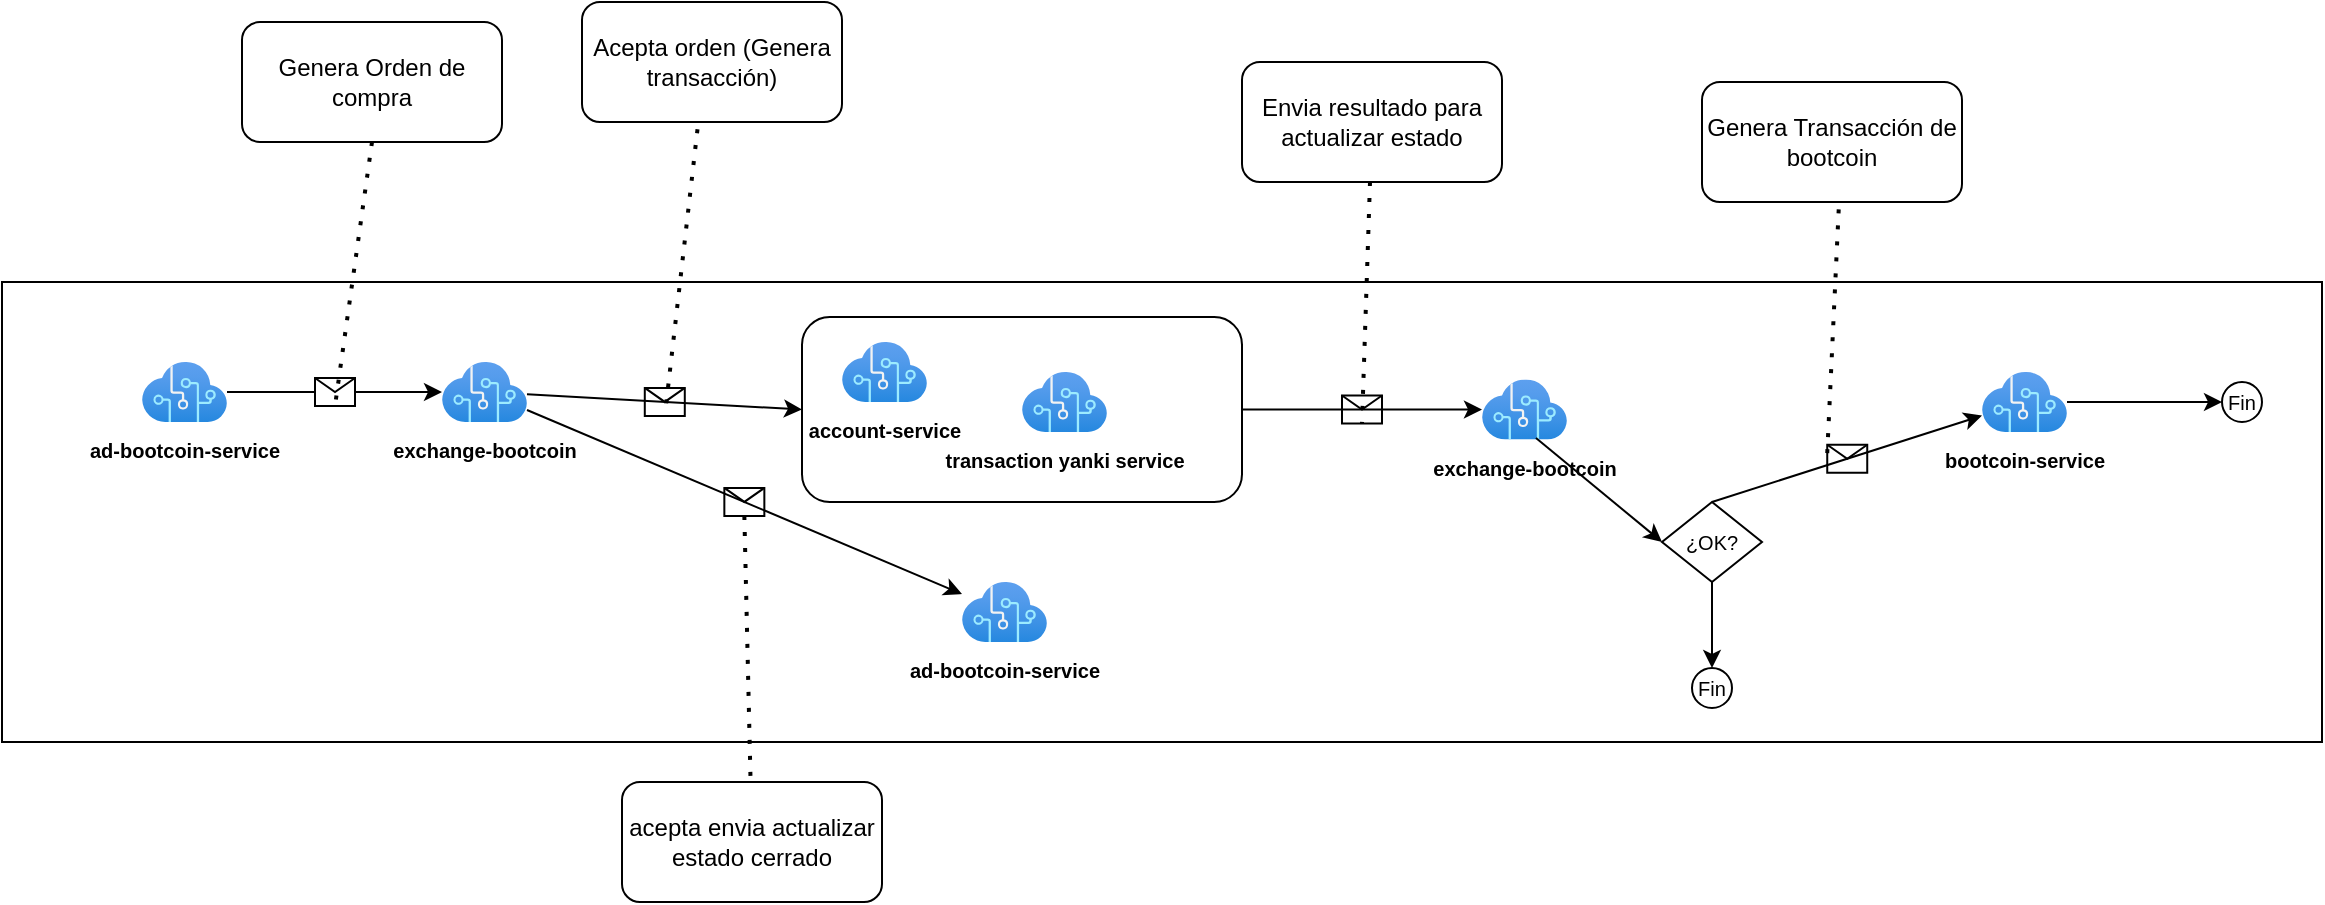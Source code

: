 <mxfile version="20.3.0" type="device"><diagram id="l1hD3WZ3sF5U1GQH-gYE" name="Página-1"><mxGraphModel dx="1413" dy="911" grid="1" gridSize="10" guides="1" tooltips="1" connect="1" arrows="1" fold="1" page="1" pageScale="1" pageWidth="2339" pageHeight="3300" math="0" shadow="0"><root><mxCell id="0"/><mxCell id="1" parent="0"/><mxCell id="XSiSK6X8s0VL-GWc4SXa-1" value="" style="rounded=0;whiteSpace=wrap;html=1;" vertex="1" parent="1"><mxGeometry x="190" y="320" width="1160" height="230" as="geometry"/></mxCell><mxCell id="XSiSK6X8s0VL-GWc4SXa-3" value="&lt;span style=&quot;font-size: 10px;&quot;&gt;&lt;b&gt;exchange-bootcoin&lt;/b&gt;&lt;/span&gt;" style="aspect=fixed;html=1;points=[];align=center;image;fontSize=12;image=img/lib/azure2/ai_machine_learning/Cognitive_Services.svg;fontColor=#000000;" vertex="1" parent="1"><mxGeometry x="410" y="360" width="42.5" height="30" as="geometry"/></mxCell><mxCell id="XSiSK6X8s0VL-GWc4SXa-5" value="Genera Orden de compra" style="rounded=1;whiteSpace=wrap;html=1;" vertex="1" parent="1"><mxGeometry x="310" y="190" width="130" height="60" as="geometry"/></mxCell><mxCell id="XSiSK6X8s0VL-GWc4SXa-6" value="" style="endArrow=classic;html=1;rounded=0;" edge="1" parent="1" source="XSiSK6X8s0VL-GWc4SXa-9" target="XSiSK6X8s0VL-GWc4SXa-3"><mxGeometry relative="1" as="geometry"><mxPoint x="296.67" y="375" as="sourcePoint"/><mxPoint x="610" y="520" as="targetPoint"/></mxGeometry></mxCell><mxCell id="XSiSK6X8s0VL-GWc4SXa-7" value="" style="shape=message;html=1;outlineConnect=0;" vertex="1" parent="XSiSK6X8s0VL-GWc4SXa-6"><mxGeometry width="20" height="14" relative="1" as="geometry"><mxPoint x="-10" y="-7" as="offset"/></mxGeometry></mxCell><mxCell id="XSiSK6X8s0VL-GWc4SXa-8" value="" style="endArrow=none;dashed=1;html=1;dashPattern=1 3;strokeWidth=2;rounded=0;exitX=0.5;exitY=1;exitDx=0;exitDy=0;entryX=0.5;entryY=1;entryDx=0;entryDy=0;" edge="1" parent="1" source="XSiSK6X8s0VL-GWc4SXa-5" target="XSiSK6X8s0VL-GWc4SXa-7"><mxGeometry width="50" height="50" relative="1" as="geometry"><mxPoint x="540" y="550" as="sourcePoint"/><mxPoint x="590" y="500" as="targetPoint"/></mxGeometry></mxCell><mxCell id="XSiSK6X8s0VL-GWc4SXa-9" value="&lt;span style=&quot;font-size: 10px;&quot;&gt;&lt;b&gt;ad-bootcoin-service&lt;/b&gt;&lt;/span&gt;" style="aspect=fixed;html=1;points=[];align=center;image;fontSize=12;image=img/lib/azure2/ai_machine_learning/Cognitive_Services.svg;fontColor=#000000;" vertex="1" parent="1"><mxGeometry x="260" y="360" width="42.5" height="30" as="geometry"/></mxCell><mxCell id="XSiSK6X8s0VL-GWc4SXa-12" value="&lt;span style=&quot;font-size: 10px;&quot;&gt;&lt;b&gt;account-service&lt;/b&gt;&lt;/span&gt;" style="aspect=fixed;html=1;points=[];align=center;image;fontSize=12;image=img/lib/azure2/ai_machine_learning/Cognitive_Services.svg;fontColor=#000000;" vertex="1" parent="1"><mxGeometry x="610" y="350" width="42.5" height="30" as="geometry"/></mxCell><mxCell id="XSiSK6X8s0VL-GWc4SXa-13" value="&lt;span style=&quot;font-size: 10px;&quot;&gt;&lt;b&gt;transaction yanki service&lt;/b&gt;&lt;/span&gt;" style="aspect=fixed;html=1;points=[];align=center;image;fontSize=12;image=img/lib/azure2/ai_machine_learning/Cognitive_Services.svg;fontColor=#000000;" vertex="1" parent="1"><mxGeometry x="700" y="365" width="42.5" height="30" as="geometry"/></mxCell><mxCell id="XSiSK6X8s0VL-GWc4SXa-14" value="" style="rounded=1;whiteSpace=wrap;html=1;fillColor=none;" vertex="1" parent="1"><mxGeometry x="590" y="337.5" width="220" height="92.5" as="geometry"/></mxCell><mxCell id="XSiSK6X8s0VL-GWc4SXa-15" value="" style="endArrow=classic;html=1;rounded=0;entryX=0;entryY=0.5;entryDx=0;entryDy=0;" edge="1" parent="1" source="XSiSK6X8s0VL-GWc4SXa-3" target="XSiSK6X8s0VL-GWc4SXa-14"><mxGeometry relative="1" as="geometry"><mxPoint x="510" y="420" as="sourcePoint"/><mxPoint x="610" y="420" as="targetPoint"/></mxGeometry></mxCell><mxCell id="XSiSK6X8s0VL-GWc4SXa-16" value="" style="shape=message;html=1;outlineConnect=0;fillColor=none;" vertex="1" parent="XSiSK6X8s0VL-GWc4SXa-15"><mxGeometry width="20" height="14" relative="1" as="geometry"><mxPoint x="-10" y="-7" as="offset"/></mxGeometry></mxCell><mxCell id="XSiSK6X8s0VL-GWc4SXa-17" value="" style="endArrow=none;dashed=1;html=1;dashPattern=1 3;strokeWidth=2;rounded=0;entryX=0.5;entryY=1;entryDx=0;entryDy=0;exitX=0.5;exitY=0;exitDx=0;exitDy=0;" edge="1" parent="1" source="XSiSK6X8s0VL-GWc4SXa-18" target="XSiSK6X8s0VL-GWc4SXa-16"><mxGeometry width="50" height="50" relative="1" as="geometry"><mxPoint x="570" y="500" as="sourcePoint"/><mxPoint x="590" y="400" as="targetPoint"/></mxGeometry></mxCell><mxCell id="XSiSK6X8s0VL-GWc4SXa-18" value="Acepta orden (Genera transacción)" style="rounded=1;whiteSpace=wrap;html=1;" vertex="1" parent="1"><mxGeometry x="480" y="180" width="130" height="60" as="geometry"/></mxCell><mxCell id="XSiSK6X8s0VL-GWc4SXa-19" value="&lt;span style=&quot;font-size: 10px;&quot;&gt;&lt;b&gt;exchange-bootcoin&lt;/b&gt;&lt;/span&gt;" style="aspect=fixed;html=1;points=[];align=center;image;fontSize=12;image=img/lib/azure2/ai_machine_learning/Cognitive_Services.svg;fontColor=#000000;" vertex="1" parent="1"><mxGeometry x="930" y="368.75" width="42.5" height="30" as="geometry"/></mxCell><mxCell id="XSiSK6X8s0VL-GWc4SXa-20" value="" style="endArrow=classic;html=1;rounded=0;exitX=1;exitY=0.5;exitDx=0;exitDy=0;" edge="1" parent="1" source="XSiSK6X8s0VL-GWc4SXa-14" target="XSiSK6X8s0VL-GWc4SXa-19"><mxGeometry relative="1" as="geometry"><mxPoint x="710" y="500" as="sourcePoint"/><mxPoint x="810" y="500" as="targetPoint"/></mxGeometry></mxCell><mxCell id="XSiSK6X8s0VL-GWc4SXa-21" value="" style="shape=message;html=1;outlineConnect=0;fillColor=none;" vertex="1" parent="XSiSK6X8s0VL-GWc4SXa-20"><mxGeometry width="20" height="14" relative="1" as="geometry"><mxPoint x="-10" y="-7" as="offset"/></mxGeometry></mxCell><mxCell id="XSiSK6X8s0VL-GWc4SXa-22" value="Envia resultado para actualizar estado" style="rounded=1;whiteSpace=wrap;html=1;" vertex="1" parent="1"><mxGeometry x="810" y="210" width="130" height="60" as="geometry"/></mxCell><mxCell id="XSiSK6X8s0VL-GWc4SXa-23" value="" style="endArrow=none;dashed=1;html=1;dashPattern=1 3;strokeWidth=2;rounded=0;entryX=0.5;entryY=1;entryDx=0;entryDy=0;" edge="1" parent="1" source="XSiSK6X8s0VL-GWc4SXa-22" target="XSiSK6X8s0VL-GWc4SXa-21"><mxGeometry width="50" height="50" relative="1" as="geometry"><mxPoint x="730" y="520" as="sourcePoint"/><mxPoint x="780" y="470" as="targetPoint"/></mxGeometry></mxCell><mxCell id="XSiSK6X8s0VL-GWc4SXa-24" value="&lt;span style=&quot;font-size: 10px;&quot;&gt;&lt;b&gt;ad-bootcoin-service&lt;/b&gt;&lt;/span&gt;" style="aspect=fixed;html=1;points=[];align=center;image;fontSize=12;image=img/lib/azure2/ai_machine_learning/Cognitive_Services.svg;fontColor=#000000;" vertex="1" parent="1"><mxGeometry x="670" y="470" width="42.5" height="30" as="geometry"/></mxCell><mxCell id="XSiSK6X8s0VL-GWc4SXa-25" value="" style="endArrow=classic;html=1;rounded=0;" edge="1" parent="1" source="XSiSK6X8s0VL-GWc4SXa-3" target="XSiSK6X8s0VL-GWc4SXa-24"><mxGeometry relative="1" as="geometry"><mxPoint x="710" y="500" as="sourcePoint"/><mxPoint x="810" y="500" as="targetPoint"/></mxGeometry></mxCell><mxCell id="XSiSK6X8s0VL-GWc4SXa-26" value="" style="shape=message;html=1;outlineConnect=0;fillColor=none;" vertex="1" parent="XSiSK6X8s0VL-GWc4SXa-25"><mxGeometry width="20" height="14" relative="1" as="geometry"><mxPoint x="-10" y="-7" as="offset"/></mxGeometry></mxCell><mxCell id="XSiSK6X8s0VL-GWc4SXa-27" value="acepta envia actualizar estado cerrado" style="rounded=1;whiteSpace=wrap;html=1;" vertex="1" parent="1"><mxGeometry x="500" y="570" width="130" height="60" as="geometry"/></mxCell><mxCell id="XSiSK6X8s0VL-GWc4SXa-28" value="" style="endArrow=none;dashed=1;html=1;dashPattern=1 3;strokeWidth=2;rounded=0;exitX=0.5;exitY=1;exitDx=0;exitDy=0;" edge="1" parent="1" source="XSiSK6X8s0VL-GWc4SXa-26" target="XSiSK6X8s0VL-GWc4SXa-27"><mxGeometry width="50" height="50" relative="1" as="geometry"><mxPoint x="730" y="520" as="sourcePoint"/><mxPoint x="780" y="470" as="targetPoint"/></mxGeometry></mxCell><mxCell id="XSiSK6X8s0VL-GWc4SXa-29" value="¿OK?" style="rhombus;whiteSpace=wrap;html=1;fillColor=none;fontSize=10;" vertex="1" parent="1"><mxGeometry x="1020" y="430" width="50" height="40" as="geometry"/></mxCell><mxCell id="XSiSK6X8s0VL-GWc4SXa-30" value="" style="endArrow=classic;html=1;rounded=0;fontSize=10;exitX=0.635;exitY=0.975;exitDx=0;exitDy=0;exitPerimeter=0;entryX=0;entryY=0.5;entryDx=0;entryDy=0;" edge="1" parent="1" source="XSiSK6X8s0VL-GWc4SXa-19" target="XSiSK6X8s0VL-GWc4SXa-29"><mxGeometry width="50" height="50" relative="1" as="geometry"><mxPoint x="972.5" y="520" as="sourcePoint"/><mxPoint x="1022.5" y="470" as="targetPoint"/></mxGeometry></mxCell><mxCell id="XSiSK6X8s0VL-GWc4SXa-31" value="Fin" style="ellipse;whiteSpace=wrap;html=1;fontSize=10;fillColor=none;" vertex="1" parent="1"><mxGeometry x="1035" y="513" width="20" height="20" as="geometry"/></mxCell><mxCell id="XSiSK6X8s0VL-GWc4SXa-33" value="" style="endArrow=classic;html=1;rounded=0;fontSize=10;exitX=0.5;exitY=0;exitDx=0;exitDy=0;" edge="1" parent="1" source="XSiSK6X8s0VL-GWc4SXa-29" target="XSiSK6X8s0VL-GWc4SXa-35"><mxGeometry relative="1" as="geometry"><mxPoint x="1055" y="420" as="sourcePoint"/><mxPoint x="1155" y="420" as="targetPoint"/></mxGeometry></mxCell><mxCell id="XSiSK6X8s0VL-GWc4SXa-34" value="" style="shape=message;html=1;outlineConnect=0;fontSize=10;fillColor=none;" vertex="1" parent="XSiSK6X8s0VL-GWc4SXa-33"><mxGeometry width="20" height="14" relative="1" as="geometry"><mxPoint x="-10" y="-7" as="offset"/></mxGeometry></mxCell><mxCell id="XSiSK6X8s0VL-GWc4SXa-35" value="&lt;span style=&quot;font-size: 10px;&quot;&gt;&lt;b&gt;bootcoin-service&lt;/b&gt;&lt;/span&gt;" style="aspect=fixed;html=1;points=[];align=center;image;fontSize=12;image=img/lib/azure2/ai_machine_learning/Cognitive_Services.svg;fontColor=#000000;" vertex="1" parent="1"><mxGeometry x="1180" y="365" width="42.5" height="30" as="geometry"/></mxCell><mxCell id="XSiSK6X8s0VL-GWc4SXa-36" value="" style="endArrow=none;dashed=1;html=1;dashPattern=1 3;strokeWidth=2;rounded=0;fontSize=10;exitX=0;exitY=0.3;exitDx=0;exitDy=0;" edge="1" parent="1" source="XSiSK6X8s0VL-GWc4SXa-34"><mxGeometry width="50" height="50" relative="1" as="geometry"><mxPoint x="1020" y="550" as="sourcePoint"/><mxPoint x="1109" y="270" as="targetPoint"/></mxGeometry></mxCell><mxCell id="XSiSK6X8s0VL-GWc4SXa-38" value="Genera Transacción de bootcoin" style="rounded=1;whiteSpace=wrap;html=1;" vertex="1" parent="1"><mxGeometry x="1040" y="220" width="130" height="60" as="geometry"/></mxCell><mxCell id="XSiSK6X8s0VL-GWc4SXa-40" value="Fin" style="ellipse;whiteSpace=wrap;html=1;fontSize=10;fillColor=none;" vertex="1" parent="1"><mxGeometry x="1300" y="370" width="20" height="20" as="geometry"/></mxCell><mxCell id="XSiSK6X8s0VL-GWc4SXa-42" value="" style="endArrow=classic;html=1;rounded=0;fontSize=10;entryX=0;entryY=0.5;entryDx=0;entryDy=0;" edge="1" parent="1" source="XSiSK6X8s0VL-GWc4SXa-35" target="XSiSK6X8s0VL-GWc4SXa-40"><mxGeometry width="50" height="50" relative="1" as="geometry"><mxPoint x="1340" y="480" as="sourcePoint"/><mxPoint x="1390" y="430" as="targetPoint"/></mxGeometry></mxCell><mxCell id="XSiSK6X8s0VL-GWc4SXa-43" value="" style="endArrow=classic;html=1;rounded=0;fontSize=10;exitX=0.5;exitY=1;exitDx=0;exitDy=0;entryX=0.5;entryY=0;entryDx=0;entryDy=0;" edge="1" parent="1" source="XSiSK6X8s0VL-GWc4SXa-29" target="XSiSK6X8s0VL-GWc4SXa-31"><mxGeometry width="50" height="50" relative="1" as="geometry"><mxPoint x="820" y="500" as="sourcePoint"/><mxPoint x="870" y="450" as="targetPoint"/></mxGeometry></mxCell></root></mxGraphModel></diagram></mxfile>